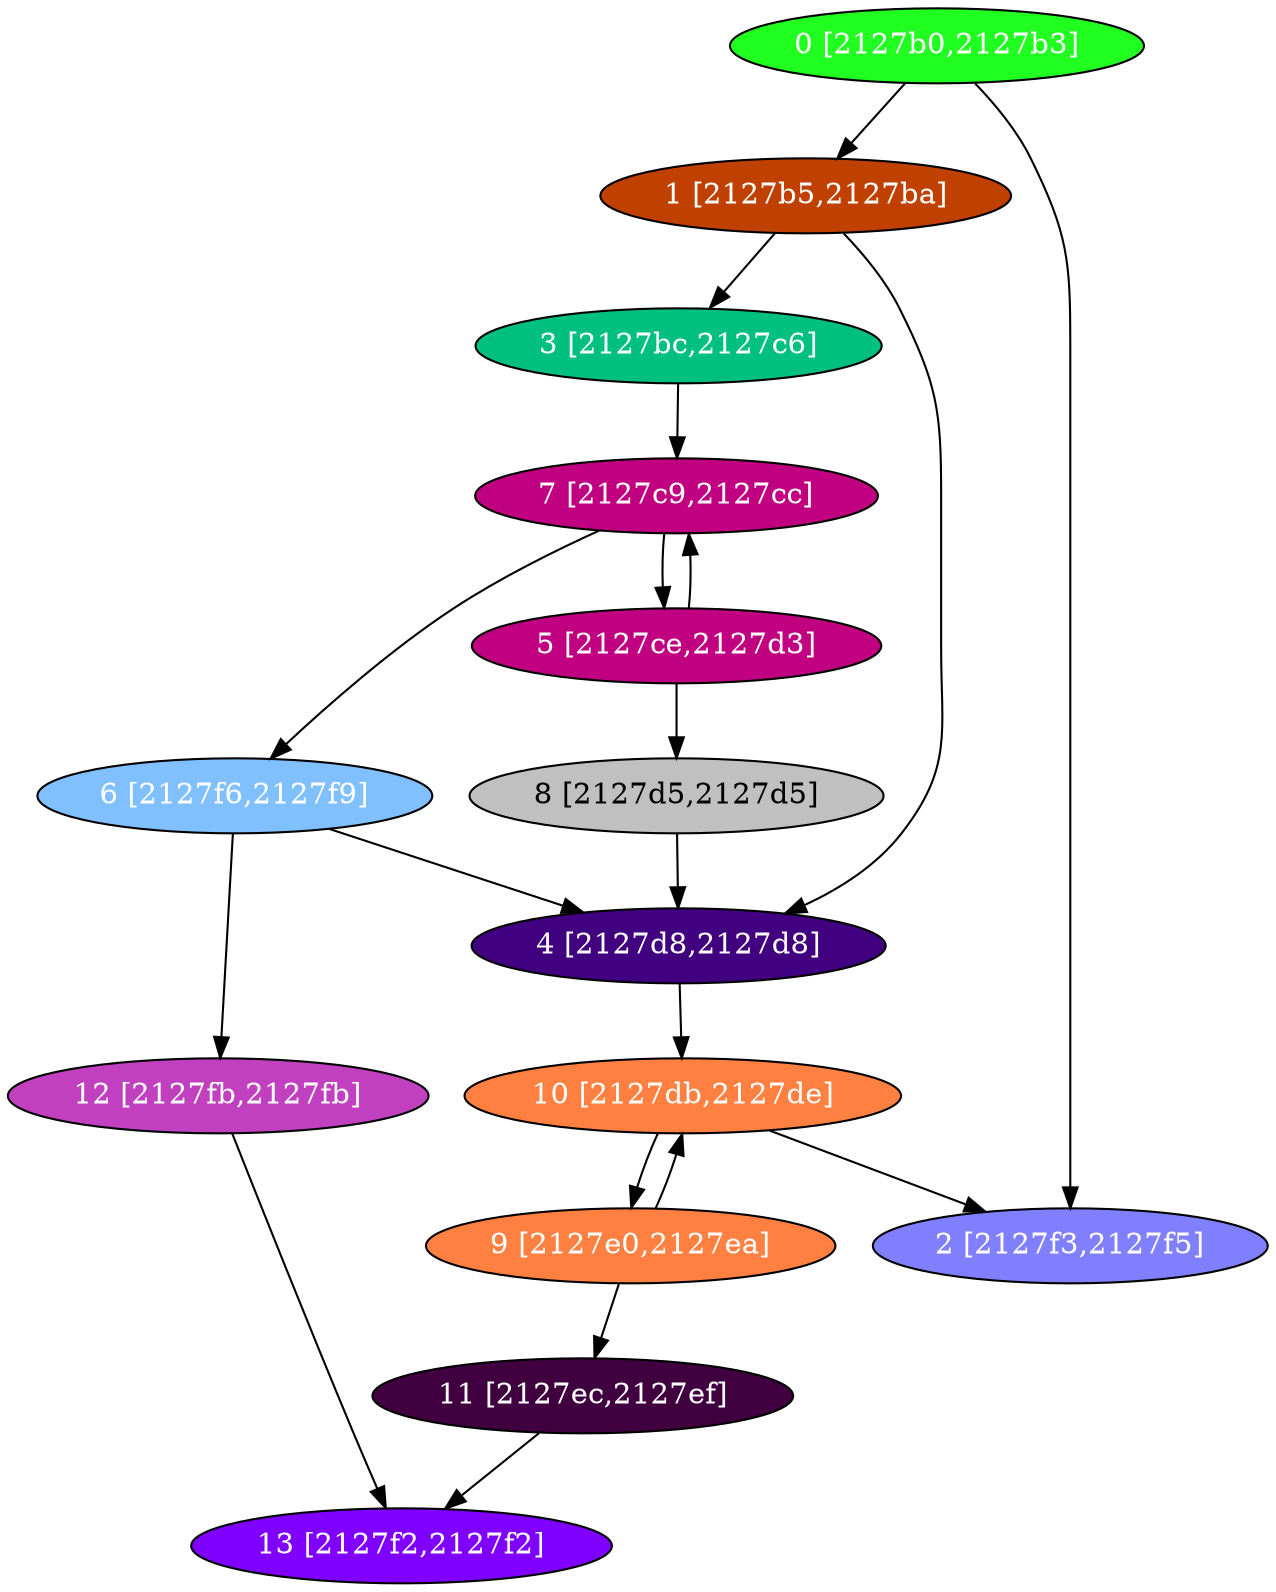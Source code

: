 diGraph libnss3{
	libnss3_0  [style=filled fillcolor="#20FF20" fontcolor="#ffffff" shape=oval label="0 [2127b0,2127b3]"]
	libnss3_1  [style=filled fillcolor="#C04000" fontcolor="#ffffff" shape=oval label="1 [2127b5,2127ba]"]
	libnss3_2  [style=filled fillcolor="#8080FF" fontcolor="#ffffff" shape=oval label="2 [2127f3,2127f5]"]
	libnss3_3  [style=filled fillcolor="#00C080" fontcolor="#ffffff" shape=oval label="3 [2127bc,2127c6]"]
	libnss3_4  [style=filled fillcolor="#400080" fontcolor="#ffffff" shape=oval label="4 [2127d8,2127d8]"]
	libnss3_5  [style=filled fillcolor="#C00080" fontcolor="#ffffff" shape=oval label="5 [2127ce,2127d3]"]
	libnss3_6  [style=filled fillcolor="#80C0FF" fontcolor="#ffffff" shape=oval label="6 [2127f6,2127f9]"]
	libnss3_7  [style=filled fillcolor="#C00080" fontcolor="#ffffff" shape=oval label="7 [2127c9,2127cc]"]
	libnss3_8  [style=filled fillcolor="#C0C0C0" fontcolor="#000000" shape=oval label="8 [2127d5,2127d5]"]
	libnss3_9  [style=filled fillcolor="#FF8040" fontcolor="#ffffff" shape=oval label="9 [2127e0,2127ea]"]
	libnss3_a  [style=filled fillcolor="#FF8040" fontcolor="#ffffff" shape=oval label="10 [2127db,2127de]"]
	libnss3_b  [style=filled fillcolor="#400040" fontcolor="#ffffff" shape=oval label="11 [2127ec,2127ef]"]
	libnss3_c  [style=filled fillcolor="#C040C0" fontcolor="#ffffff" shape=oval label="12 [2127fb,2127fb]"]
	libnss3_d  [style=filled fillcolor="#8000FF" fontcolor="#ffffff" shape=oval label="13 [2127f2,2127f2]"]

	libnss3_0 -> libnss3_1
	libnss3_0 -> libnss3_2
	libnss3_1 -> libnss3_3
	libnss3_1 -> libnss3_4
	libnss3_3 -> libnss3_7
	libnss3_4 -> libnss3_a
	libnss3_5 -> libnss3_7
	libnss3_5 -> libnss3_8
	libnss3_6 -> libnss3_4
	libnss3_6 -> libnss3_c
	libnss3_7 -> libnss3_5
	libnss3_7 -> libnss3_6
	libnss3_8 -> libnss3_4
	libnss3_9 -> libnss3_a
	libnss3_9 -> libnss3_b
	libnss3_a -> libnss3_2
	libnss3_a -> libnss3_9
	libnss3_b -> libnss3_d
	libnss3_c -> libnss3_d
}